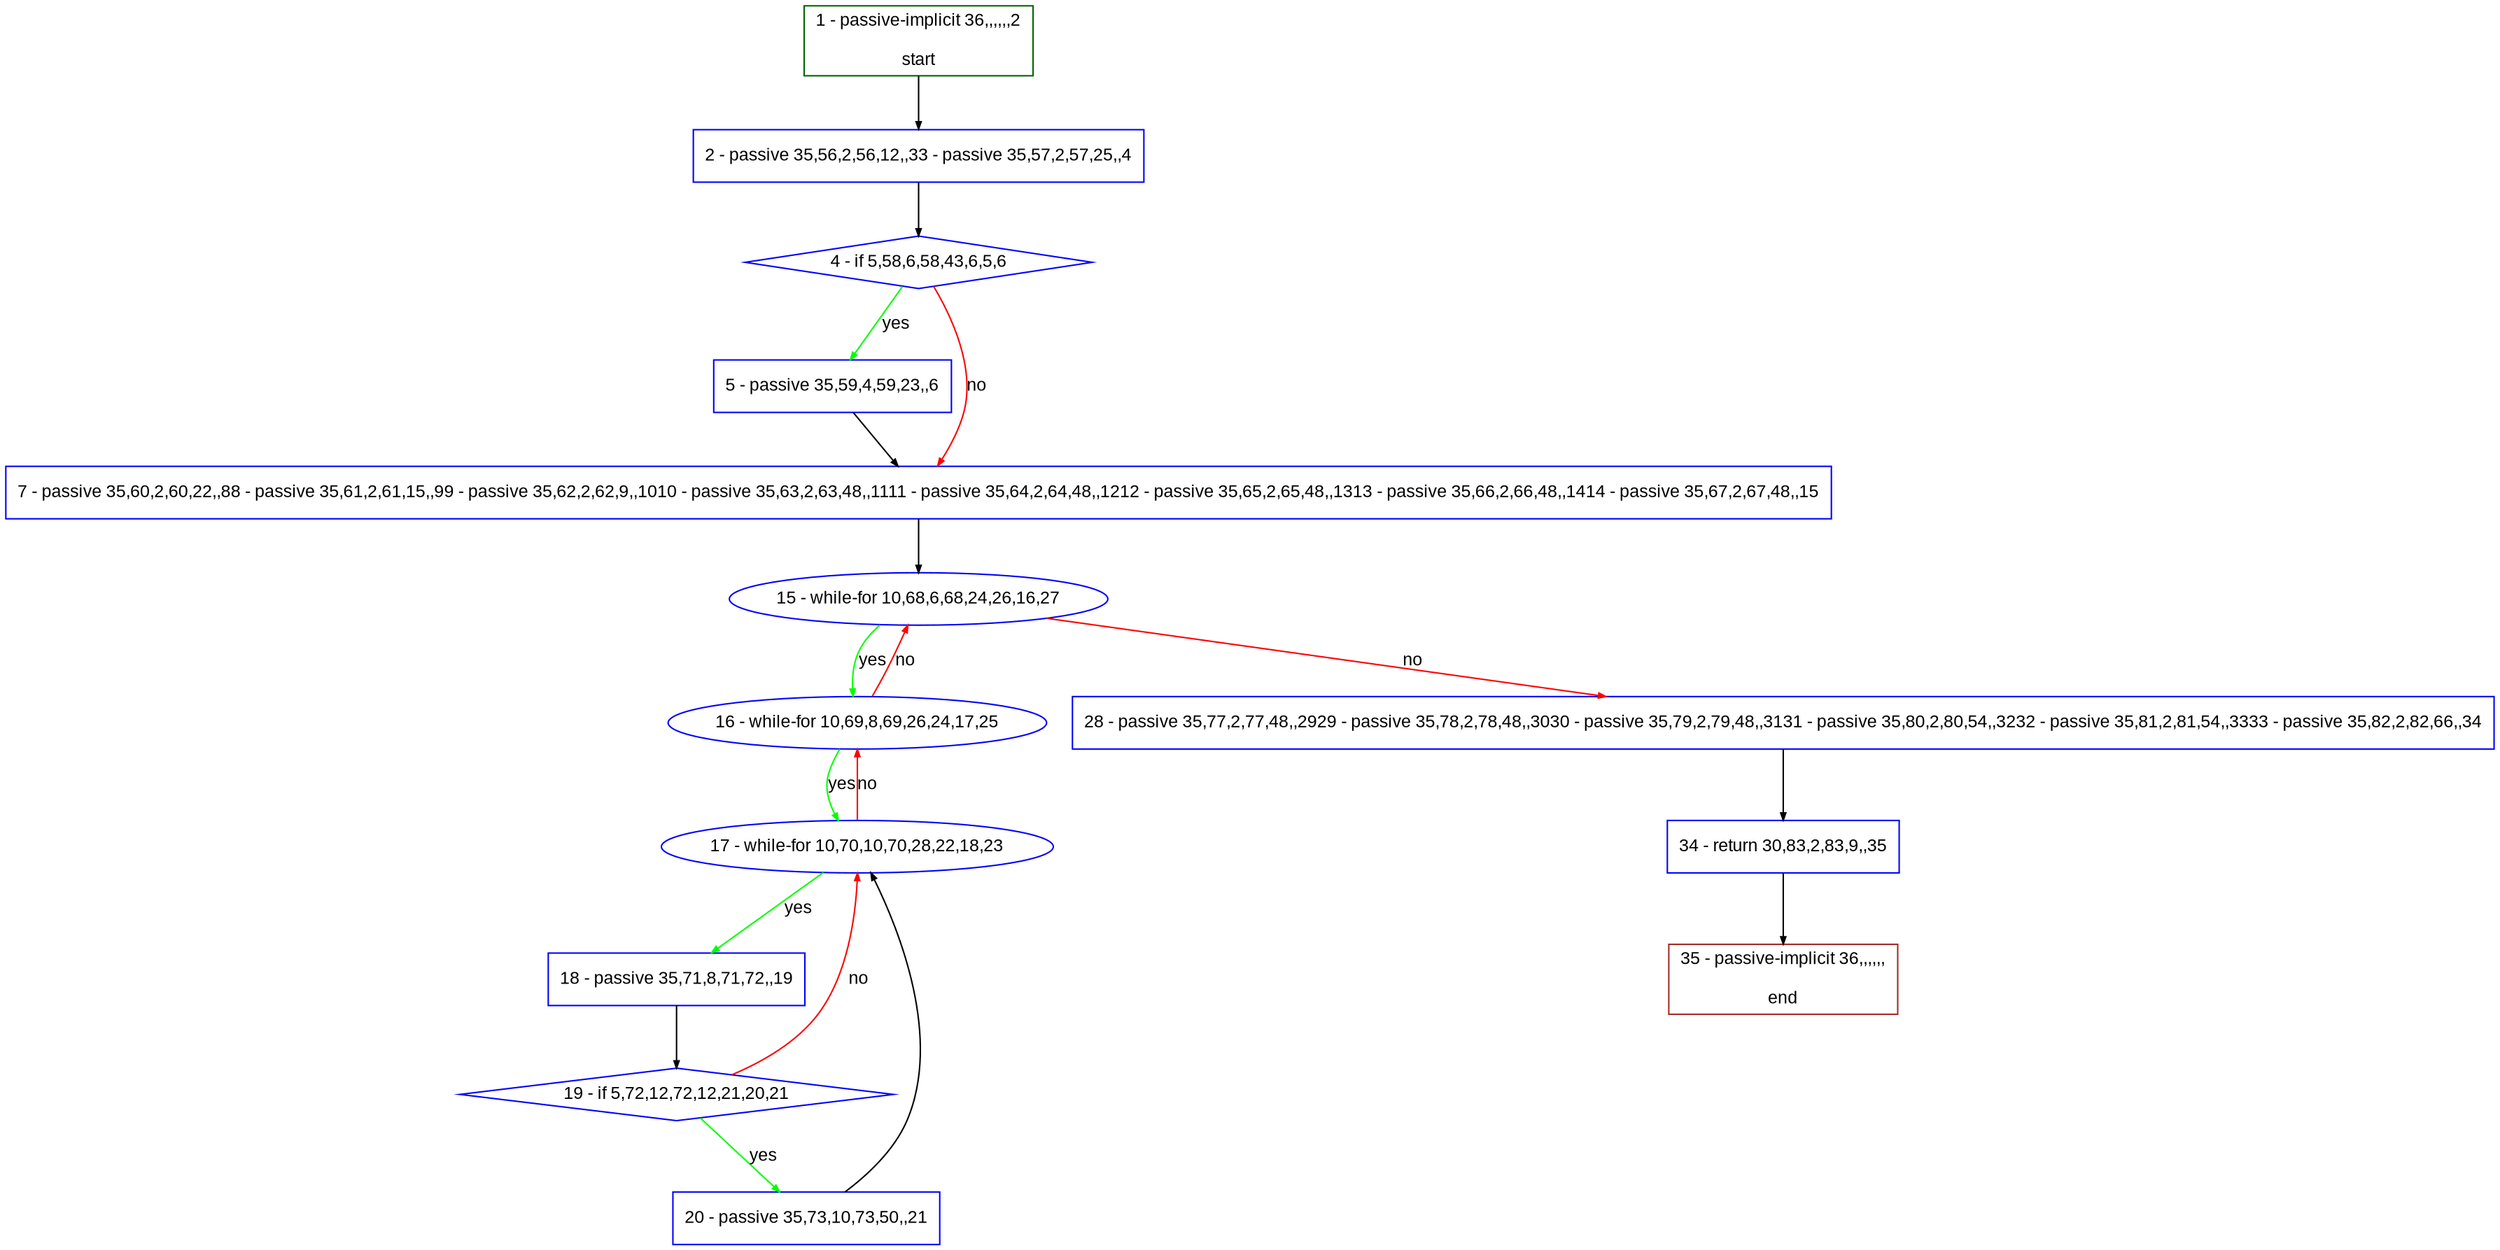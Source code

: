 digraph "" {
  graph [pack="true", label="", fontsize="12", packmode="clust", fontname="Arial", fillcolor="#FFFFCC", bgcolor="white", style="rounded,filled", compound="true"];
  node [node_initialized="no", label="", color="grey", fontsize="12", fillcolor="white", fontname="Arial", style="filled", shape="rectangle", compound="true", fixedsize="false"];
  edge [fontcolor="black", arrowhead="normal", arrowtail="none", arrowsize="0.5", ltail="", label="", color="black", fontsize="12", lhead="", fontname="Arial", dir="forward", compound="true"];
  __N1 [label="2 - passive 35,56,2,56,12,,33 - passive 35,57,2,57,25,,4", color="#0000ff", fillcolor="#ffffff", style="filled", shape="box"];
  __N2 [label="1 - passive-implicit 36,,,,,,2\n\nstart", color="#006400", fillcolor="#ffffff", style="filled", shape="box"];
  __N3 [label="4 - if 5,58,6,58,43,6,5,6", color="#0000ff", fillcolor="#ffffff", style="filled", shape="diamond"];
  __N4 [label="5 - passive 35,59,4,59,23,,6", color="#0000ff", fillcolor="#ffffff", style="filled", shape="box"];
  __N5 [label="7 - passive 35,60,2,60,22,,88 - passive 35,61,2,61,15,,99 - passive 35,62,2,62,9,,1010 - passive 35,63,2,63,48,,1111 - passive 35,64,2,64,48,,1212 - passive 35,65,2,65,48,,1313 - passive 35,66,2,66,48,,1414 - passive 35,67,2,67,48,,15", color="#0000ff", fillcolor="#ffffff", style="filled", shape="box"];
  __N6 [label="15 - while-for 10,68,6,68,24,26,16,27", color="#0000ff", fillcolor="#ffffff", style="filled", shape="oval"];
  __N7 [label="16 - while-for 10,69,8,69,26,24,17,25", color="#0000ff", fillcolor="#ffffff", style="filled", shape="oval"];
  __N8 [label="28 - passive 35,77,2,77,48,,2929 - passive 35,78,2,78,48,,3030 - passive 35,79,2,79,48,,3131 - passive 35,80,2,80,54,,3232 - passive 35,81,2,81,54,,3333 - passive 35,82,2,82,66,,34", color="#0000ff", fillcolor="#ffffff", style="filled", shape="box"];
  __N9 [label="17 - while-for 10,70,10,70,28,22,18,23", color="#0000ff", fillcolor="#ffffff", style="filled", shape="oval"];
  __N10 [label="18 - passive 35,71,8,71,72,,19", color="#0000ff", fillcolor="#ffffff", style="filled", shape="box"];
  __N11 [label="19 - if 5,72,12,72,12,21,20,21", color="#0000ff", fillcolor="#ffffff", style="filled", shape="diamond"];
  __N12 [label="20 - passive 35,73,10,73,50,,21", color="#0000ff", fillcolor="#ffffff", style="filled", shape="box"];
  __N13 [label="34 - return 30,83,2,83,9,,35", color="#0000ff", fillcolor="#ffffff", style="filled", shape="box"];
  __N14 [label="35 - passive-implicit 36,,,,,,\n\nend", color="#a52a2a", fillcolor="#ffffff", style="filled", shape="box"];
  __N2 -> __N1 [arrowhead="normal", arrowtail="none", color="#000000", label="", dir="forward"];
  __N1 -> __N3 [arrowhead="normal", arrowtail="none", color="#000000", label="", dir="forward"];
  __N3 -> __N4 [arrowhead="normal", arrowtail="none", color="#00ff00", label="yes", dir="forward"];
  __N3 -> __N5 [arrowhead="normal", arrowtail="none", color="#ff0000", label="no", dir="forward"];
  __N4 -> __N5 [arrowhead="normal", arrowtail="none", color="#000000", label="", dir="forward"];
  __N5 -> __N6 [arrowhead="normal", arrowtail="none", color="#000000", label="", dir="forward"];
  __N6 -> __N7 [arrowhead="normal", arrowtail="none", color="#00ff00", label="yes", dir="forward"];
  __N7 -> __N6 [arrowhead="normal", arrowtail="none", color="#ff0000", label="no", dir="forward"];
  __N6 -> __N8 [arrowhead="normal", arrowtail="none", color="#ff0000", label="no", dir="forward"];
  __N7 -> __N9 [arrowhead="normal", arrowtail="none", color="#00ff00", label="yes", dir="forward"];
  __N9 -> __N7 [arrowhead="normal", arrowtail="none", color="#ff0000", label="no", dir="forward"];
  __N9 -> __N10 [arrowhead="normal", arrowtail="none", color="#00ff00", label="yes", dir="forward"];
  __N10 -> __N11 [arrowhead="normal", arrowtail="none", color="#000000", label="", dir="forward"];
  __N11 -> __N9 [arrowhead="normal", arrowtail="none", color="#ff0000", label="no", dir="forward"];
  __N11 -> __N12 [arrowhead="normal", arrowtail="none", color="#00ff00", label="yes", dir="forward"];
  __N12 -> __N9 [arrowhead="normal", arrowtail="none", color="#000000", label="", dir="forward"];
  __N8 -> __N13 [arrowhead="normal", arrowtail="none", color="#000000", label="", dir="forward"];
  __N13 -> __N14 [arrowhead="normal", arrowtail="none", color="#000000", label="", dir="forward"];
}
